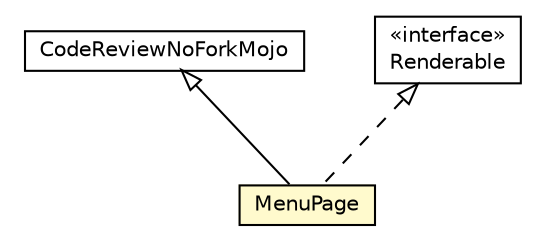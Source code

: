 #!/usr/local/bin/dot
#
# Class diagram 
# Generated by UMLGraph version R5_6-24-gf6e263 (http://www.umlgraph.org/)
#

digraph G {
	edge [fontname="Helvetica",fontsize=10,labelfontname="Helvetica",labelfontsize=10];
	node [fontname="Helvetica",fontsize=10,shape=plaintext];
	nodesep=0.25;
	ranksep=0.5;
	// fr.fastconnect.factory.tibco.bw.codereview.CodeReviewNoForkMojo
	c199 [label=<<table title="fr.fastconnect.factory.tibco.bw.codereview.CodeReviewNoForkMojo" border="0" cellborder="1" cellspacing="0" cellpadding="2" port="p" href="../CodeReviewNoForkMojo.html">
		<tr><td><table border="0" cellspacing="0" cellpadding="1">
<tr><td align="center" balign="center"> CodeReviewNoForkMojo </td></tr>
		</table></td></tr>
		</table>>, URL="../CodeReviewNoForkMojo.html", fontname="Helvetica", fontcolor="black", fontsize=10.0];
	// fr.fastconnect.factory.tibco.bw.codereview.pages.MenuPage
	c203 [label=<<table title="fr.fastconnect.factory.tibco.bw.codereview.pages.MenuPage" border="0" cellborder="1" cellspacing="0" cellpadding="2" port="p" bgcolor="lemonChiffon" href="./MenuPage.html">
		<tr><td><table border="0" cellspacing="0" cellpadding="1">
<tr><td align="center" balign="center"> MenuPage </td></tr>
		</table></td></tr>
		</table>>, URL="./MenuPage.html", fontname="Helvetica", fontcolor="black", fontsize=10.0];
	//fr.fastconnect.factory.tibco.bw.codereview.pages.MenuPage extends fr.fastconnect.factory.tibco.bw.codereview.CodeReviewNoForkMojo
	c199:p -> c203:p [dir=back,arrowtail=empty];
	//fr.fastconnect.factory.tibco.bw.codereview.pages.MenuPage implements org.rendersnake.Renderable
	c210:p -> c203:p [dir=back,arrowtail=empty,style=dashed];
	// org.rendersnake.Renderable
	c210 [label=<<table title="org.rendersnake.Renderable" border="0" cellborder="1" cellspacing="0" cellpadding="2" port="p" href="http://java.sun.com/j2se/1.4.2/docs/api/org/rendersnake/Renderable.html">
		<tr><td><table border="0" cellspacing="0" cellpadding="1">
<tr><td align="center" balign="center"> &#171;interface&#187; </td></tr>
<tr><td align="center" balign="center"> Renderable </td></tr>
		</table></td></tr>
		</table>>, URL="http://java.sun.com/j2se/1.4.2/docs/api/org/rendersnake/Renderable.html", fontname="Helvetica", fontcolor="black", fontsize=10.0];
}

